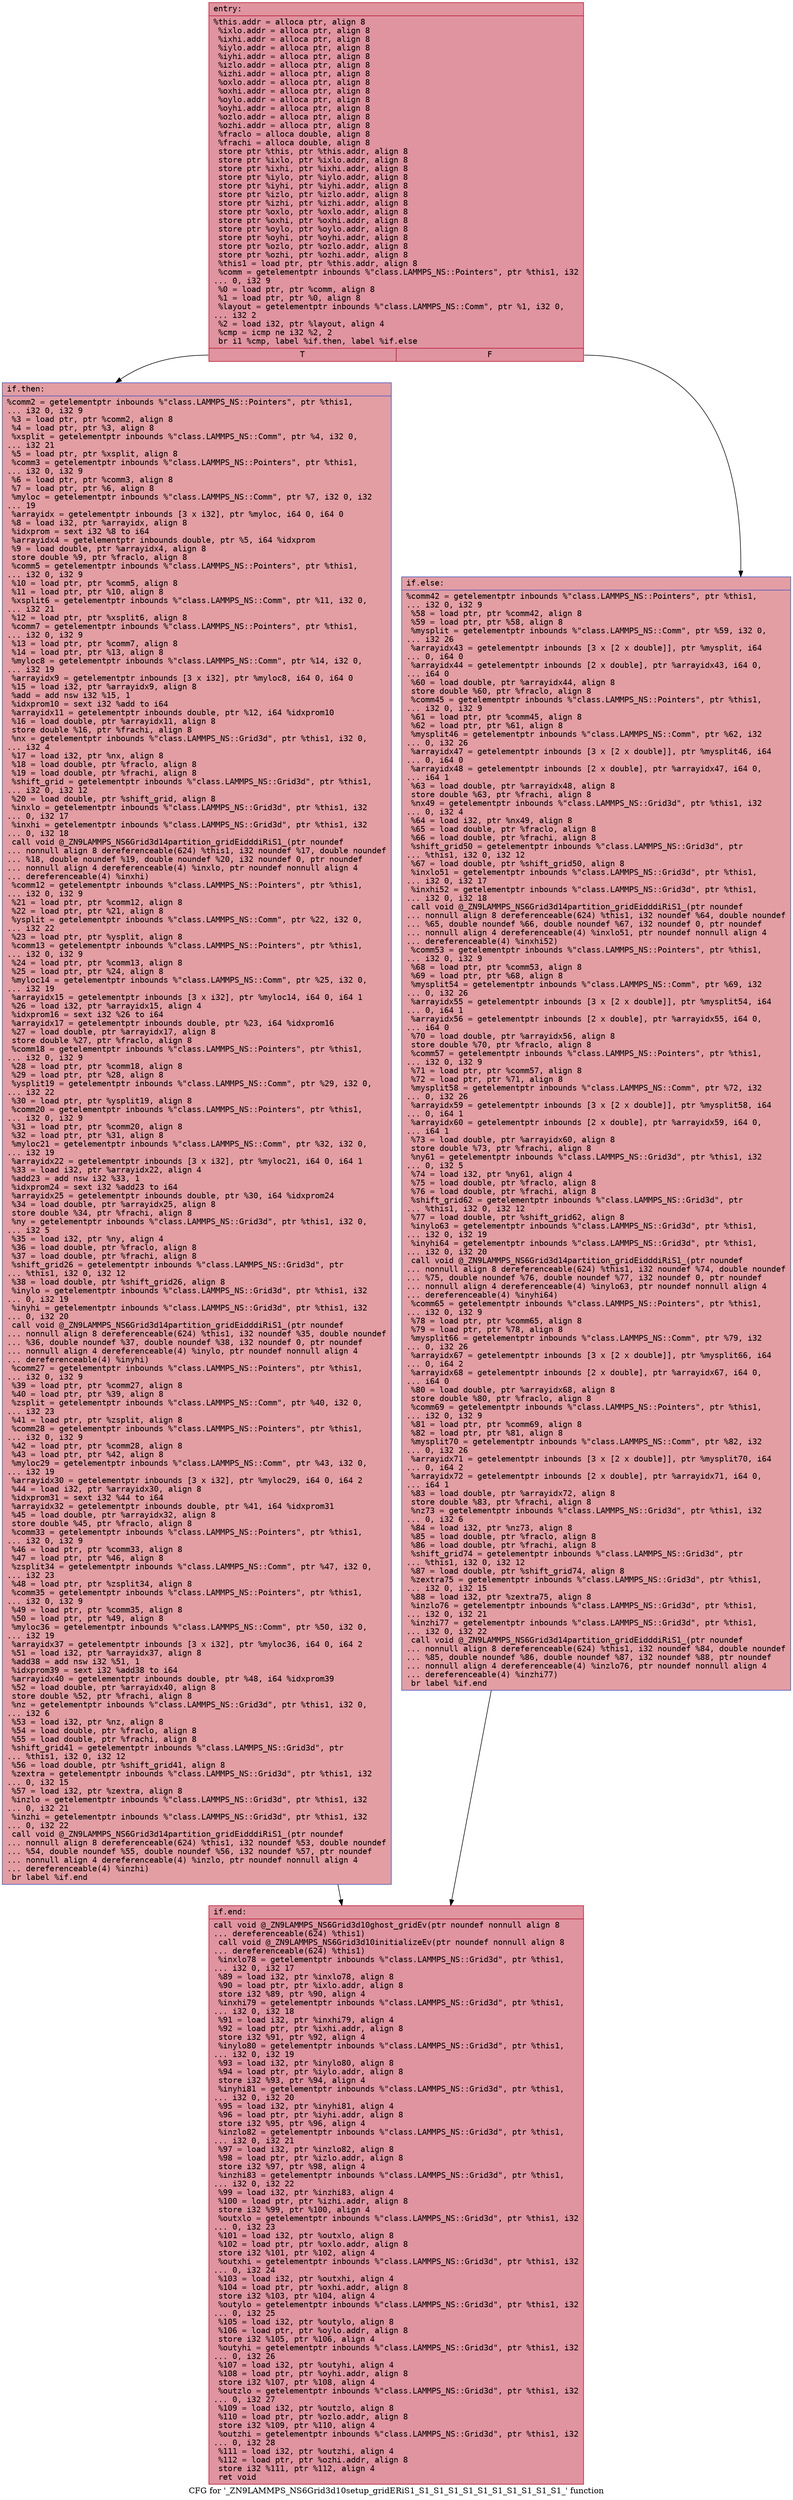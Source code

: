 digraph "CFG for '_ZN9LAMMPS_NS6Grid3d10setup_gridERiS1_S1_S1_S1_S1_S1_S1_S1_S1_S1_S1_' function" {
	label="CFG for '_ZN9LAMMPS_NS6Grid3d10setup_gridERiS1_S1_S1_S1_S1_S1_S1_S1_S1_S1_S1_' function";

	Node0x55fcd5f8f190 [shape=record,color="#b70d28ff", style=filled, fillcolor="#b70d2870" fontname="Courier",label="{entry:\l|  %this.addr = alloca ptr, align 8\l  %ixlo.addr = alloca ptr, align 8\l  %ixhi.addr = alloca ptr, align 8\l  %iylo.addr = alloca ptr, align 8\l  %iyhi.addr = alloca ptr, align 8\l  %izlo.addr = alloca ptr, align 8\l  %izhi.addr = alloca ptr, align 8\l  %oxlo.addr = alloca ptr, align 8\l  %oxhi.addr = alloca ptr, align 8\l  %oylo.addr = alloca ptr, align 8\l  %oyhi.addr = alloca ptr, align 8\l  %ozlo.addr = alloca ptr, align 8\l  %ozhi.addr = alloca ptr, align 8\l  %fraclo = alloca double, align 8\l  %frachi = alloca double, align 8\l  store ptr %this, ptr %this.addr, align 8\l  store ptr %ixlo, ptr %ixlo.addr, align 8\l  store ptr %ixhi, ptr %ixhi.addr, align 8\l  store ptr %iylo, ptr %iylo.addr, align 8\l  store ptr %iyhi, ptr %iyhi.addr, align 8\l  store ptr %izlo, ptr %izlo.addr, align 8\l  store ptr %izhi, ptr %izhi.addr, align 8\l  store ptr %oxlo, ptr %oxlo.addr, align 8\l  store ptr %oxhi, ptr %oxhi.addr, align 8\l  store ptr %oylo, ptr %oylo.addr, align 8\l  store ptr %oyhi, ptr %oyhi.addr, align 8\l  store ptr %ozlo, ptr %ozlo.addr, align 8\l  store ptr %ozhi, ptr %ozhi.addr, align 8\l  %this1 = load ptr, ptr %this.addr, align 8\l  %comm = getelementptr inbounds %\"class.LAMMPS_NS::Pointers\", ptr %this1, i32\l... 0, i32 9\l  %0 = load ptr, ptr %comm, align 8\l  %1 = load ptr, ptr %0, align 8\l  %layout = getelementptr inbounds %\"class.LAMMPS_NS::Comm\", ptr %1, i32 0,\l... i32 2\l  %2 = load i32, ptr %layout, align 4\l  %cmp = icmp ne i32 %2, 2\l  br i1 %cmp, label %if.then, label %if.else\l|{<s0>T|<s1>F}}"];
	Node0x55fcd5f8f190:s0 -> Node0x55fcd5f6f340[tooltip="entry -> if.then\nProbability 50.00%" ];
	Node0x55fcd5f8f190:s1 -> Node0x55fcd5f6f3b0[tooltip="entry -> if.else\nProbability 50.00%" ];
	Node0x55fcd5f6f340 [shape=record,color="#3d50c3ff", style=filled, fillcolor="#be242e70" fontname="Courier",label="{if.then:\l|  %comm2 = getelementptr inbounds %\"class.LAMMPS_NS::Pointers\", ptr %this1,\l... i32 0, i32 9\l  %3 = load ptr, ptr %comm2, align 8\l  %4 = load ptr, ptr %3, align 8\l  %xsplit = getelementptr inbounds %\"class.LAMMPS_NS::Comm\", ptr %4, i32 0,\l... i32 21\l  %5 = load ptr, ptr %xsplit, align 8\l  %comm3 = getelementptr inbounds %\"class.LAMMPS_NS::Pointers\", ptr %this1,\l... i32 0, i32 9\l  %6 = load ptr, ptr %comm3, align 8\l  %7 = load ptr, ptr %6, align 8\l  %myloc = getelementptr inbounds %\"class.LAMMPS_NS::Comm\", ptr %7, i32 0, i32\l... 19\l  %arrayidx = getelementptr inbounds [3 x i32], ptr %myloc, i64 0, i64 0\l  %8 = load i32, ptr %arrayidx, align 8\l  %idxprom = sext i32 %8 to i64\l  %arrayidx4 = getelementptr inbounds double, ptr %5, i64 %idxprom\l  %9 = load double, ptr %arrayidx4, align 8\l  store double %9, ptr %fraclo, align 8\l  %comm5 = getelementptr inbounds %\"class.LAMMPS_NS::Pointers\", ptr %this1,\l... i32 0, i32 9\l  %10 = load ptr, ptr %comm5, align 8\l  %11 = load ptr, ptr %10, align 8\l  %xsplit6 = getelementptr inbounds %\"class.LAMMPS_NS::Comm\", ptr %11, i32 0,\l... i32 21\l  %12 = load ptr, ptr %xsplit6, align 8\l  %comm7 = getelementptr inbounds %\"class.LAMMPS_NS::Pointers\", ptr %this1,\l... i32 0, i32 9\l  %13 = load ptr, ptr %comm7, align 8\l  %14 = load ptr, ptr %13, align 8\l  %myloc8 = getelementptr inbounds %\"class.LAMMPS_NS::Comm\", ptr %14, i32 0,\l... i32 19\l  %arrayidx9 = getelementptr inbounds [3 x i32], ptr %myloc8, i64 0, i64 0\l  %15 = load i32, ptr %arrayidx9, align 8\l  %add = add nsw i32 %15, 1\l  %idxprom10 = sext i32 %add to i64\l  %arrayidx11 = getelementptr inbounds double, ptr %12, i64 %idxprom10\l  %16 = load double, ptr %arrayidx11, align 8\l  store double %16, ptr %frachi, align 8\l  %nx = getelementptr inbounds %\"class.LAMMPS_NS::Grid3d\", ptr %this1, i32 0,\l... i32 4\l  %17 = load i32, ptr %nx, align 8\l  %18 = load double, ptr %fraclo, align 8\l  %19 = load double, ptr %frachi, align 8\l  %shift_grid = getelementptr inbounds %\"class.LAMMPS_NS::Grid3d\", ptr %this1,\l... i32 0, i32 12\l  %20 = load double, ptr %shift_grid, align 8\l  %inxlo = getelementptr inbounds %\"class.LAMMPS_NS::Grid3d\", ptr %this1, i32\l... 0, i32 17\l  %inxhi = getelementptr inbounds %\"class.LAMMPS_NS::Grid3d\", ptr %this1, i32\l... 0, i32 18\l  call void @_ZN9LAMMPS_NS6Grid3d14partition_gridEidddiRiS1_(ptr noundef\l... nonnull align 8 dereferenceable(624) %this1, i32 noundef %17, double noundef\l... %18, double noundef %19, double noundef %20, i32 noundef 0, ptr noundef\l... nonnull align 4 dereferenceable(4) %inxlo, ptr noundef nonnull align 4\l... dereferenceable(4) %inxhi)\l  %comm12 = getelementptr inbounds %\"class.LAMMPS_NS::Pointers\", ptr %this1,\l... i32 0, i32 9\l  %21 = load ptr, ptr %comm12, align 8\l  %22 = load ptr, ptr %21, align 8\l  %ysplit = getelementptr inbounds %\"class.LAMMPS_NS::Comm\", ptr %22, i32 0,\l... i32 22\l  %23 = load ptr, ptr %ysplit, align 8\l  %comm13 = getelementptr inbounds %\"class.LAMMPS_NS::Pointers\", ptr %this1,\l... i32 0, i32 9\l  %24 = load ptr, ptr %comm13, align 8\l  %25 = load ptr, ptr %24, align 8\l  %myloc14 = getelementptr inbounds %\"class.LAMMPS_NS::Comm\", ptr %25, i32 0,\l... i32 19\l  %arrayidx15 = getelementptr inbounds [3 x i32], ptr %myloc14, i64 0, i64 1\l  %26 = load i32, ptr %arrayidx15, align 4\l  %idxprom16 = sext i32 %26 to i64\l  %arrayidx17 = getelementptr inbounds double, ptr %23, i64 %idxprom16\l  %27 = load double, ptr %arrayidx17, align 8\l  store double %27, ptr %fraclo, align 8\l  %comm18 = getelementptr inbounds %\"class.LAMMPS_NS::Pointers\", ptr %this1,\l... i32 0, i32 9\l  %28 = load ptr, ptr %comm18, align 8\l  %29 = load ptr, ptr %28, align 8\l  %ysplit19 = getelementptr inbounds %\"class.LAMMPS_NS::Comm\", ptr %29, i32 0,\l... i32 22\l  %30 = load ptr, ptr %ysplit19, align 8\l  %comm20 = getelementptr inbounds %\"class.LAMMPS_NS::Pointers\", ptr %this1,\l... i32 0, i32 9\l  %31 = load ptr, ptr %comm20, align 8\l  %32 = load ptr, ptr %31, align 8\l  %myloc21 = getelementptr inbounds %\"class.LAMMPS_NS::Comm\", ptr %32, i32 0,\l... i32 19\l  %arrayidx22 = getelementptr inbounds [3 x i32], ptr %myloc21, i64 0, i64 1\l  %33 = load i32, ptr %arrayidx22, align 4\l  %add23 = add nsw i32 %33, 1\l  %idxprom24 = sext i32 %add23 to i64\l  %arrayidx25 = getelementptr inbounds double, ptr %30, i64 %idxprom24\l  %34 = load double, ptr %arrayidx25, align 8\l  store double %34, ptr %frachi, align 8\l  %ny = getelementptr inbounds %\"class.LAMMPS_NS::Grid3d\", ptr %this1, i32 0,\l... i32 5\l  %35 = load i32, ptr %ny, align 4\l  %36 = load double, ptr %fraclo, align 8\l  %37 = load double, ptr %frachi, align 8\l  %shift_grid26 = getelementptr inbounds %\"class.LAMMPS_NS::Grid3d\", ptr\l... %this1, i32 0, i32 12\l  %38 = load double, ptr %shift_grid26, align 8\l  %inylo = getelementptr inbounds %\"class.LAMMPS_NS::Grid3d\", ptr %this1, i32\l... 0, i32 19\l  %inyhi = getelementptr inbounds %\"class.LAMMPS_NS::Grid3d\", ptr %this1, i32\l... 0, i32 20\l  call void @_ZN9LAMMPS_NS6Grid3d14partition_gridEidddiRiS1_(ptr noundef\l... nonnull align 8 dereferenceable(624) %this1, i32 noundef %35, double noundef\l... %36, double noundef %37, double noundef %38, i32 noundef 0, ptr noundef\l... nonnull align 4 dereferenceable(4) %inylo, ptr noundef nonnull align 4\l... dereferenceable(4) %inyhi)\l  %comm27 = getelementptr inbounds %\"class.LAMMPS_NS::Pointers\", ptr %this1,\l... i32 0, i32 9\l  %39 = load ptr, ptr %comm27, align 8\l  %40 = load ptr, ptr %39, align 8\l  %zsplit = getelementptr inbounds %\"class.LAMMPS_NS::Comm\", ptr %40, i32 0,\l... i32 23\l  %41 = load ptr, ptr %zsplit, align 8\l  %comm28 = getelementptr inbounds %\"class.LAMMPS_NS::Pointers\", ptr %this1,\l... i32 0, i32 9\l  %42 = load ptr, ptr %comm28, align 8\l  %43 = load ptr, ptr %42, align 8\l  %myloc29 = getelementptr inbounds %\"class.LAMMPS_NS::Comm\", ptr %43, i32 0,\l... i32 19\l  %arrayidx30 = getelementptr inbounds [3 x i32], ptr %myloc29, i64 0, i64 2\l  %44 = load i32, ptr %arrayidx30, align 8\l  %idxprom31 = sext i32 %44 to i64\l  %arrayidx32 = getelementptr inbounds double, ptr %41, i64 %idxprom31\l  %45 = load double, ptr %arrayidx32, align 8\l  store double %45, ptr %fraclo, align 8\l  %comm33 = getelementptr inbounds %\"class.LAMMPS_NS::Pointers\", ptr %this1,\l... i32 0, i32 9\l  %46 = load ptr, ptr %comm33, align 8\l  %47 = load ptr, ptr %46, align 8\l  %zsplit34 = getelementptr inbounds %\"class.LAMMPS_NS::Comm\", ptr %47, i32 0,\l... i32 23\l  %48 = load ptr, ptr %zsplit34, align 8\l  %comm35 = getelementptr inbounds %\"class.LAMMPS_NS::Pointers\", ptr %this1,\l... i32 0, i32 9\l  %49 = load ptr, ptr %comm35, align 8\l  %50 = load ptr, ptr %49, align 8\l  %myloc36 = getelementptr inbounds %\"class.LAMMPS_NS::Comm\", ptr %50, i32 0,\l... i32 19\l  %arrayidx37 = getelementptr inbounds [3 x i32], ptr %myloc36, i64 0, i64 2\l  %51 = load i32, ptr %arrayidx37, align 8\l  %add38 = add nsw i32 %51, 1\l  %idxprom39 = sext i32 %add38 to i64\l  %arrayidx40 = getelementptr inbounds double, ptr %48, i64 %idxprom39\l  %52 = load double, ptr %arrayidx40, align 8\l  store double %52, ptr %frachi, align 8\l  %nz = getelementptr inbounds %\"class.LAMMPS_NS::Grid3d\", ptr %this1, i32 0,\l... i32 6\l  %53 = load i32, ptr %nz, align 8\l  %54 = load double, ptr %fraclo, align 8\l  %55 = load double, ptr %frachi, align 8\l  %shift_grid41 = getelementptr inbounds %\"class.LAMMPS_NS::Grid3d\", ptr\l... %this1, i32 0, i32 12\l  %56 = load double, ptr %shift_grid41, align 8\l  %zextra = getelementptr inbounds %\"class.LAMMPS_NS::Grid3d\", ptr %this1, i32\l... 0, i32 15\l  %57 = load i32, ptr %zextra, align 8\l  %inzlo = getelementptr inbounds %\"class.LAMMPS_NS::Grid3d\", ptr %this1, i32\l... 0, i32 21\l  %inzhi = getelementptr inbounds %\"class.LAMMPS_NS::Grid3d\", ptr %this1, i32\l... 0, i32 22\l  call void @_ZN9LAMMPS_NS6Grid3d14partition_gridEidddiRiS1_(ptr noundef\l... nonnull align 8 dereferenceable(624) %this1, i32 noundef %53, double noundef\l... %54, double noundef %55, double noundef %56, i32 noundef %57, ptr noundef\l... nonnull align 4 dereferenceable(4) %inzlo, ptr noundef nonnull align 4\l... dereferenceable(4) %inzhi)\l  br label %if.end\l}"];
	Node0x55fcd5f6f340 -> Node0x55fcd5f9c5a0[tooltip="if.then -> if.end\nProbability 100.00%" ];
	Node0x55fcd5f6f3b0 [shape=record,color="#3d50c3ff", style=filled, fillcolor="#be242e70" fontname="Courier",label="{if.else:\l|  %comm42 = getelementptr inbounds %\"class.LAMMPS_NS::Pointers\", ptr %this1,\l... i32 0, i32 9\l  %58 = load ptr, ptr %comm42, align 8\l  %59 = load ptr, ptr %58, align 8\l  %mysplit = getelementptr inbounds %\"class.LAMMPS_NS::Comm\", ptr %59, i32 0,\l... i32 26\l  %arrayidx43 = getelementptr inbounds [3 x [2 x double]], ptr %mysplit, i64\l... 0, i64 0\l  %arrayidx44 = getelementptr inbounds [2 x double], ptr %arrayidx43, i64 0,\l... i64 0\l  %60 = load double, ptr %arrayidx44, align 8\l  store double %60, ptr %fraclo, align 8\l  %comm45 = getelementptr inbounds %\"class.LAMMPS_NS::Pointers\", ptr %this1,\l... i32 0, i32 9\l  %61 = load ptr, ptr %comm45, align 8\l  %62 = load ptr, ptr %61, align 8\l  %mysplit46 = getelementptr inbounds %\"class.LAMMPS_NS::Comm\", ptr %62, i32\l... 0, i32 26\l  %arrayidx47 = getelementptr inbounds [3 x [2 x double]], ptr %mysplit46, i64\l... 0, i64 0\l  %arrayidx48 = getelementptr inbounds [2 x double], ptr %arrayidx47, i64 0,\l... i64 1\l  %63 = load double, ptr %arrayidx48, align 8\l  store double %63, ptr %frachi, align 8\l  %nx49 = getelementptr inbounds %\"class.LAMMPS_NS::Grid3d\", ptr %this1, i32\l... 0, i32 4\l  %64 = load i32, ptr %nx49, align 8\l  %65 = load double, ptr %fraclo, align 8\l  %66 = load double, ptr %frachi, align 8\l  %shift_grid50 = getelementptr inbounds %\"class.LAMMPS_NS::Grid3d\", ptr\l... %this1, i32 0, i32 12\l  %67 = load double, ptr %shift_grid50, align 8\l  %inxlo51 = getelementptr inbounds %\"class.LAMMPS_NS::Grid3d\", ptr %this1,\l... i32 0, i32 17\l  %inxhi52 = getelementptr inbounds %\"class.LAMMPS_NS::Grid3d\", ptr %this1,\l... i32 0, i32 18\l  call void @_ZN9LAMMPS_NS6Grid3d14partition_gridEidddiRiS1_(ptr noundef\l... nonnull align 8 dereferenceable(624) %this1, i32 noundef %64, double noundef\l... %65, double noundef %66, double noundef %67, i32 noundef 0, ptr noundef\l... nonnull align 4 dereferenceable(4) %inxlo51, ptr noundef nonnull align 4\l... dereferenceable(4) %inxhi52)\l  %comm53 = getelementptr inbounds %\"class.LAMMPS_NS::Pointers\", ptr %this1,\l... i32 0, i32 9\l  %68 = load ptr, ptr %comm53, align 8\l  %69 = load ptr, ptr %68, align 8\l  %mysplit54 = getelementptr inbounds %\"class.LAMMPS_NS::Comm\", ptr %69, i32\l... 0, i32 26\l  %arrayidx55 = getelementptr inbounds [3 x [2 x double]], ptr %mysplit54, i64\l... 0, i64 1\l  %arrayidx56 = getelementptr inbounds [2 x double], ptr %arrayidx55, i64 0,\l... i64 0\l  %70 = load double, ptr %arrayidx56, align 8\l  store double %70, ptr %fraclo, align 8\l  %comm57 = getelementptr inbounds %\"class.LAMMPS_NS::Pointers\", ptr %this1,\l... i32 0, i32 9\l  %71 = load ptr, ptr %comm57, align 8\l  %72 = load ptr, ptr %71, align 8\l  %mysplit58 = getelementptr inbounds %\"class.LAMMPS_NS::Comm\", ptr %72, i32\l... 0, i32 26\l  %arrayidx59 = getelementptr inbounds [3 x [2 x double]], ptr %mysplit58, i64\l... 0, i64 1\l  %arrayidx60 = getelementptr inbounds [2 x double], ptr %arrayidx59, i64 0,\l... i64 1\l  %73 = load double, ptr %arrayidx60, align 8\l  store double %73, ptr %frachi, align 8\l  %ny61 = getelementptr inbounds %\"class.LAMMPS_NS::Grid3d\", ptr %this1, i32\l... 0, i32 5\l  %74 = load i32, ptr %ny61, align 4\l  %75 = load double, ptr %fraclo, align 8\l  %76 = load double, ptr %frachi, align 8\l  %shift_grid62 = getelementptr inbounds %\"class.LAMMPS_NS::Grid3d\", ptr\l... %this1, i32 0, i32 12\l  %77 = load double, ptr %shift_grid62, align 8\l  %inylo63 = getelementptr inbounds %\"class.LAMMPS_NS::Grid3d\", ptr %this1,\l... i32 0, i32 19\l  %inyhi64 = getelementptr inbounds %\"class.LAMMPS_NS::Grid3d\", ptr %this1,\l... i32 0, i32 20\l  call void @_ZN9LAMMPS_NS6Grid3d14partition_gridEidddiRiS1_(ptr noundef\l... nonnull align 8 dereferenceable(624) %this1, i32 noundef %74, double noundef\l... %75, double noundef %76, double noundef %77, i32 noundef 0, ptr noundef\l... nonnull align 4 dereferenceable(4) %inylo63, ptr noundef nonnull align 4\l... dereferenceable(4) %inyhi64)\l  %comm65 = getelementptr inbounds %\"class.LAMMPS_NS::Pointers\", ptr %this1,\l... i32 0, i32 9\l  %78 = load ptr, ptr %comm65, align 8\l  %79 = load ptr, ptr %78, align 8\l  %mysplit66 = getelementptr inbounds %\"class.LAMMPS_NS::Comm\", ptr %79, i32\l... 0, i32 26\l  %arrayidx67 = getelementptr inbounds [3 x [2 x double]], ptr %mysplit66, i64\l... 0, i64 2\l  %arrayidx68 = getelementptr inbounds [2 x double], ptr %arrayidx67, i64 0,\l... i64 0\l  %80 = load double, ptr %arrayidx68, align 8\l  store double %80, ptr %fraclo, align 8\l  %comm69 = getelementptr inbounds %\"class.LAMMPS_NS::Pointers\", ptr %this1,\l... i32 0, i32 9\l  %81 = load ptr, ptr %comm69, align 8\l  %82 = load ptr, ptr %81, align 8\l  %mysplit70 = getelementptr inbounds %\"class.LAMMPS_NS::Comm\", ptr %82, i32\l... 0, i32 26\l  %arrayidx71 = getelementptr inbounds [3 x [2 x double]], ptr %mysplit70, i64\l... 0, i64 2\l  %arrayidx72 = getelementptr inbounds [2 x double], ptr %arrayidx71, i64 0,\l... i64 1\l  %83 = load double, ptr %arrayidx72, align 8\l  store double %83, ptr %frachi, align 8\l  %nz73 = getelementptr inbounds %\"class.LAMMPS_NS::Grid3d\", ptr %this1, i32\l... 0, i32 6\l  %84 = load i32, ptr %nz73, align 8\l  %85 = load double, ptr %fraclo, align 8\l  %86 = load double, ptr %frachi, align 8\l  %shift_grid74 = getelementptr inbounds %\"class.LAMMPS_NS::Grid3d\", ptr\l... %this1, i32 0, i32 12\l  %87 = load double, ptr %shift_grid74, align 8\l  %zextra75 = getelementptr inbounds %\"class.LAMMPS_NS::Grid3d\", ptr %this1,\l... i32 0, i32 15\l  %88 = load i32, ptr %zextra75, align 8\l  %inzlo76 = getelementptr inbounds %\"class.LAMMPS_NS::Grid3d\", ptr %this1,\l... i32 0, i32 21\l  %inzhi77 = getelementptr inbounds %\"class.LAMMPS_NS::Grid3d\", ptr %this1,\l... i32 0, i32 22\l  call void @_ZN9LAMMPS_NS6Grid3d14partition_gridEidddiRiS1_(ptr noundef\l... nonnull align 8 dereferenceable(624) %this1, i32 noundef %84, double noundef\l... %85, double noundef %86, double noundef %87, i32 noundef %88, ptr noundef\l... nonnull align 4 dereferenceable(4) %inzlo76, ptr noundef nonnull align 4\l... dereferenceable(4) %inzhi77)\l  br label %if.end\l}"];
	Node0x55fcd5f6f3b0 -> Node0x55fcd5f9c5a0[tooltip="if.else -> if.end\nProbability 100.00%" ];
	Node0x55fcd5f9c5a0 [shape=record,color="#b70d28ff", style=filled, fillcolor="#b70d2870" fontname="Courier",label="{if.end:\l|  call void @_ZN9LAMMPS_NS6Grid3d10ghost_gridEv(ptr noundef nonnull align 8\l... dereferenceable(624) %this1)\l  call void @_ZN9LAMMPS_NS6Grid3d10initializeEv(ptr noundef nonnull align 8\l... dereferenceable(624) %this1)\l  %inxlo78 = getelementptr inbounds %\"class.LAMMPS_NS::Grid3d\", ptr %this1,\l... i32 0, i32 17\l  %89 = load i32, ptr %inxlo78, align 8\l  %90 = load ptr, ptr %ixlo.addr, align 8\l  store i32 %89, ptr %90, align 4\l  %inxhi79 = getelementptr inbounds %\"class.LAMMPS_NS::Grid3d\", ptr %this1,\l... i32 0, i32 18\l  %91 = load i32, ptr %inxhi79, align 4\l  %92 = load ptr, ptr %ixhi.addr, align 8\l  store i32 %91, ptr %92, align 4\l  %inylo80 = getelementptr inbounds %\"class.LAMMPS_NS::Grid3d\", ptr %this1,\l... i32 0, i32 19\l  %93 = load i32, ptr %inylo80, align 8\l  %94 = load ptr, ptr %iylo.addr, align 8\l  store i32 %93, ptr %94, align 4\l  %inyhi81 = getelementptr inbounds %\"class.LAMMPS_NS::Grid3d\", ptr %this1,\l... i32 0, i32 20\l  %95 = load i32, ptr %inyhi81, align 4\l  %96 = load ptr, ptr %iyhi.addr, align 8\l  store i32 %95, ptr %96, align 4\l  %inzlo82 = getelementptr inbounds %\"class.LAMMPS_NS::Grid3d\", ptr %this1,\l... i32 0, i32 21\l  %97 = load i32, ptr %inzlo82, align 8\l  %98 = load ptr, ptr %izlo.addr, align 8\l  store i32 %97, ptr %98, align 4\l  %inzhi83 = getelementptr inbounds %\"class.LAMMPS_NS::Grid3d\", ptr %this1,\l... i32 0, i32 22\l  %99 = load i32, ptr %inzhi83, align 4\l  %100 = load ptr, ptr %izhi.addr, align 8\l  store i32 %99, ptr %100, align 4\l  %outxlo = getelementptr inbounds %\"class.LAMMPS_NS::Grid3d\", ptr %this1, i32\l... 0, i32 23\l  %101 = load i32, ptr %outxlo, align 8\l  %102 = load ptr, ptr %oxlo.addr, align 8\l  store i32 %101, ptr %102, align 4\l  %outxhi = getelementptr inbounds %\"class.LAMMPS_NS::Grid3d\", ptr %this1, i32\l... 0, i32 24\l  %103 = load i32, ptr %outxhi, align 4\l  %104 = load ptr, ptr %oxhi.addr, align 8\l  store i32 %103, ptr %104, align 4\l  %outylo = getelementptr inbounds %\"class.LAMMPS_NS::Grid3d\", ptr %this1, i32\l... 0, i32 25\l  %105 = load i32, ptr %outylo, align 8\l  %106 = load ptr, ptr %oylo.addr, align 8\l  store i32 %105, ptr %106, align 4\l  %outyhi = getelementptr inbounds %\"class.LAMMPS_NS::Grid3d\", ptr %this1, i32\l... 0, i32 26\l  %107 = load i32, ptr %outyhi, align 4\l  %108 = load ptr, ptr %oyhi.addr, align 8\l  store i32 %107, ptr %108, align 4\l  %outzlo = getelementptr inbounds %\"class.LAMMPS_NS::Grid3d\", ptr %this1, i32\l... 0, i32 27\l  %109 = load i32, ptr %outzlo, align 8\l  %110 = load ptr, ptr %ozlo.addr, align 8\l  store i32 %109, ptr %110, align 4\l  %outzhi = getelementptr inbounds %\"class.LAMMPS_NS::Grid3d\", ptr %this1, i32\l... 0, i32 28\l  %111 = load i32, ptr %outzhi, align 4\l  %112 = load ptr, ptr %ozhi.addr, align 8\l  store i32 %111, ptr %112, align 4\l  ret void\l}"];
}
